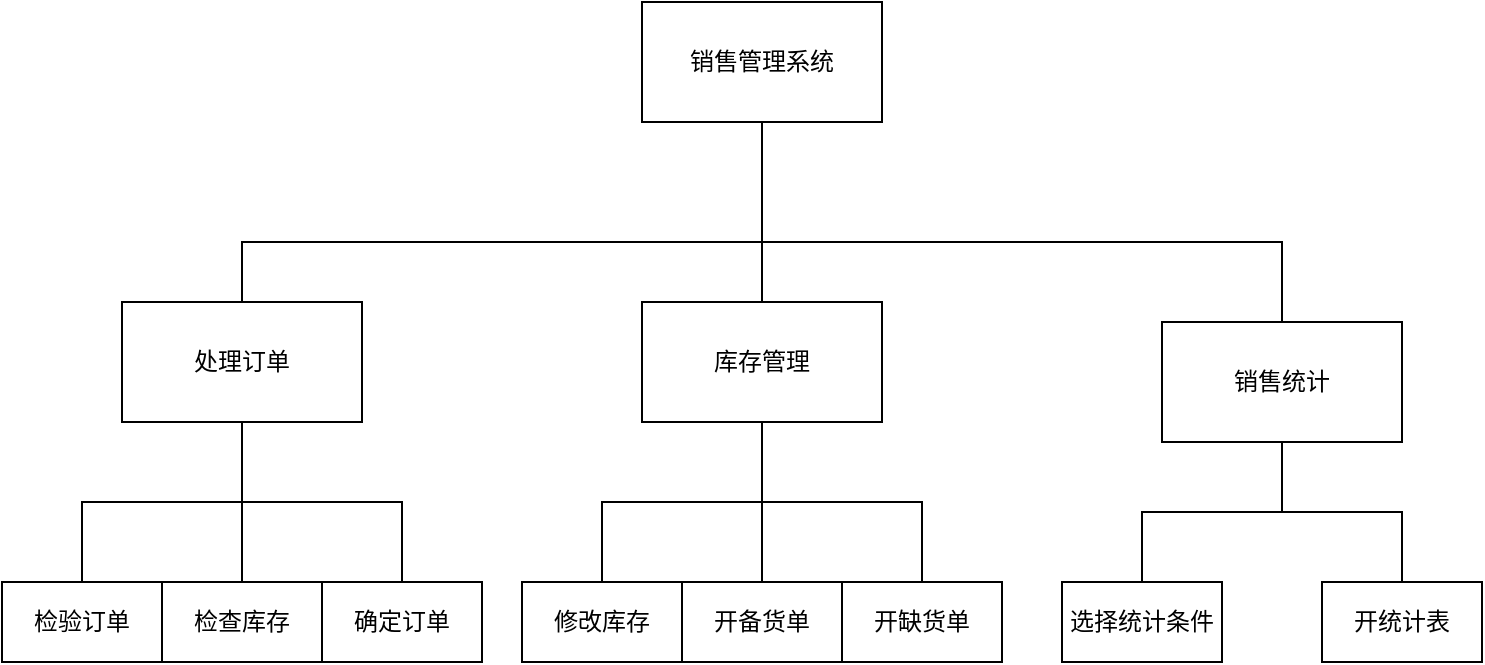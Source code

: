 <mxfile version="13.9.2" type="github">
  <diagram id="Q9l4Aj6OS9bpXnwTEv4X" name="Page-1">
    <mxGraphModel dx="1038" dy="587" grid="1" gridSize="10" guides="1" tooltips="1" connect="1" arrows="1" fold="1" page="1" pageScale="1" pageWidth="827" pageHeight="1169" math="0" shadow="0">
      <root>
        <mxCell id="0" />
        <mxCell id="1" parent="0" />
        <mxCell id="7U7u2tzZs3FJr7_SHi5N-1" value="销售管理系统" style="rounded=0;whiteSpace=wrap;html=1;" vertex="1" parent="1">
          <mxGeometry x="320" y="70" width="120" height="60" as="geometry" />
        </mxCell>
        <mxCell id="7U7u2tzZs3FJr7_SHi5N-23" style="edgeStyle=orthogonalEdgeStyle;rounded=0;orthogonalLoop=1;jettySize=auto;html=1;endArrow=none;endFill=0;" edge="1" parent="1" source="7U7u2tzZs3FJr7_SHi5N-2" target="7U7u2tzZs3FJr7_SHi5N-1">
          <mxGeometry relative="1" as="geometry">
            <Array as="points">
              <mxPoint x="120" y="190" />
              <mxPoint x="380" y="190" />
            </Array>
          </mxGeometry>
        </mxCell>
        <mxCell id="7U7u2tzZs3FJr7_SHi5N-2" value="处理订单" style="rounded=0;whiteSpace=wrap;html=1;" vertex="1" parent="1">
          <mxGeometry x="60" y="220" width="120" height="60" as="geometry" />
        </mxCell>
        <mxCell id="7U7u2tzZs3FJr7_SHi5N-24" style="edgeStyle=orthogonalEdgeStyle;rounded=0;orthogonalLoop=1;jettySize=auto;html=1;endArrow=none;endFill=0;" edge="1" parent="1" source="7U7u2tzZs3FJr7_SHi5N-3" target="7U7u2tzZs3FJr7_SHi5N-1">
          <mxGeometry relative="1" as="geometry" />
        </mxCell>
        <mxCell id="7U7u2tzZs3FJr7_SHi5N-3" value="库存管理" style="rounded=0;whiteSpace=wrap;html=1;" vertex="1" parent="1">
          <mxGeometry x="320" y="220" width="120" height="60" as="geometry" />
        </mxCell>
        <mxCell id="7U7u2tzZs3FJr7_SHi5N-25" style="edgeStyle=orthogonalEdgeStyle;rounded=0;orthogonalLoop=1;jettySize=auto;html=1;endArrow=none;endFill=0;" edge="1" parent="1" source="7U7u2tzZs3FJr7_SHi5N-4" target="7U7u2tzZs3FJr7_SHi5N-1">
          <mxGeometry relative="1" as="geometry">
            <Array as="points">
              <mxPoint x="640" y="190" />
              <mxPoint x="380" y="190" />
            </Array>
          </mxGeometry>
        </mxCell>
        <mxCell id="7U7u2tzZs3FJr7_SHi5N-4" value="销售统计" style="rounded=0;whiteSpace=wrap;html=1;" vertex="1" parent="1">
          <mxGeometry x="580" y="230" width="120" height="60" as="geometry" />
        </mxCell>
        <mxCell id="7U7u2tzZs3FJr7_SHi5N-22" style="edgeStyle=orthogonalEdgeStyle;rounded=0;orthogonalLoop=1;jettySize=auto;html=1;endArrow=none;endFill=0;" edge="1" parent="1" source="7U7u2tzZs3FJr7_SHi5N-5" target="7U7u2tzZs3FJr7_SHi5N-2">
          <mxGeometry relative="1" as="geometry" />
        </mxCell>
        <mxCell id="7U7u2tzZs3FJr7_SHi5N-5" value="检验订单" style="rounded=0;whiteSpace=wrap;html=1;" vertex="1" parent="1">
          <mxGeometry y="360" width="80" height="40" as="geometry" />
        </mxCell>
        <mxCell id="7U7u2tzZs3FJr7_SHi5N-19" style="edgeStyle=orthogonalEdgeStyle;rounded=0;orthogonalLoop=1;jettySize=auto;html=1;endArrow=none;endFill=0;" edge="1" parent="1" source="7U7u2tzZs3FJr7_SHi5N-6" target="7U7u2tzZs3FJr7_SHi5N-2">
          <mxGeometry relative="1" as="geometry" />
        </mxCell>
        <mxCell id="7U7u2tzZs3FJr7_SHi5N-6" value="检查库存" style="rounded=0;whiteSpace=wrap;html=1;" vertex="1" parent="1">
          <mxGeometry x="80" y="360" width="80" height="40" as="geometry" />
        </mxCell>
        <mxCell id="7U7u2tzZs3FJr7_SHi5N-18" style="edgeStyle=orthogonalEdgeStyle;rounded=0;orthogonalLoop=1;jettySize=auto;html=1;endArrow=none;endFill=0;" edge="1" parent="1" source="7U7u2tzZs3FJr7_SHi5N-7" target="7U7u2tzZs3FJr7_SHi5N-2">
          <mxGeometry relative="1" as="geometry" />
        </mxCell>
        <mxCell id="7U7u2tzZs3FJr7_SHi5N-7" value="确定订单" style="rounded=0;whiteSpace=wrap;html=1;" vertex="1" parent="1">
          <mxGeometry x="160" y="360" width="80" height="40" as="geometry" />
        </mxCell>
        <mxCell id="7U7u2tzZs3FJr7_SHi5N-16" style="edgeStyle=orthogonalEdgeStyle;rounded=0;orthogonalLoop=1;jettySize=auto;html=1;endArrow=none;endFill=0;" edge="1" parent="1" source="7U7u2tzZs3FJr7_SHi5N-8" target="7U7u2tzZs3FJr7_SHi5N-3">
          <mxGeometry relative="1" as="geometry" />
        </mxCell>
        <mxCell id="7U7u2tzZs3FJr7_SHi5N-8" value="修改库存" style="rounded=0;whiteSpace=wrap;html=1;" vertex="1" parent="1">
          <mxGeometry x="260" y="360" width="80" height="40" as="geometry" />
        </mxCell>
        <mxCell id="7U7u2tzZs3FJr7_SHi5N-17" style="edgeStyle=orthogonalEdgeStyle;rounded=0;orthogonalLoop=1;jettySize=auto;html=1;endArrow=none;endFill=0;" edge="1" parent="1" source="7U7u2tzZs3FJr7_SHi5N-9" target="7U7u2tzZs3FJr7_SHi5N-3">
          <mxGeometry relative="1" as="geometry" />
        </mxCell>
        <mxCell id="7U7u2tzZs3FJr7_SHi5N-9" value="开备货单" style="rounded=0;whiteSpace=wrap;html=1;" vertex="1" parent="1">
          <mxGeometry x="340" y="360" width="80" height="40" as="geometry" />
        </mxCell>
        <mxCell id="7U7u2tzZs3FJr7_SHi5N-15" style="edgeStyle=orthogonalEdgeStyle;rounded=0;orthogonalLoop=1;jettySize=auto;html=1;endArrow=none;endFill=0;" edge="1" parent="1" source="7U7u2tzZs3FJr7_SHi5N-10" target="7U7u2tzZs3FJr7_SHi5N-3">
          <mxGeometry relative="1" as="geometry" />
        </mxCell>
        <mxCell id="7U7u2tzZs3FJr7_SHi5N-10" value="开缺货单" style="rounded=0;whiteSpace=wrap;html=1;" vertex="1" parent="1">
          <mxGeometry x="420" y="360" width="80" height="40" as="geometry" />
        </mxCell>
        <mxCell id="7U7u2tzZs3FJr7_SHi5N-13" style="edgeStyle=orthogonalEdgeStyle;rounded=0;orthogonalLoop=1;jettySize=auto;html=1;endArrow=none;endFill=0;" edge="1" parent="1" source="7U7u2tzZs3FJr7_SHi5N-11" target="7U7u2tzZs3FJr7_SHi5N-4">
          <mxGeometry relative="1" as="geometry" />
        </mxCell>
        <mxCell id="7U7u2tzZs3FJr7_SHi5N-11" value="选择统计条件" style="rounded=0;whiteSpace=wrap;html=1;" vertex="1" parent="1">
          <mxGeometry x="530" y="360" width="80" height="40" as="geometry" />
        </mxCell>
        <mxCell id="7U7u2tzZs3FJr7_SHi5N-14" style="edgeStyle=orthogonalEdgeStyle;rounded=0;orthogonalLoop=1;jettySize=auto;html=1;endArrow=none;endFill=0;" edge="1" parent="1" source="7U7u2tzZs3FJr7_SHi5N-12" target="7U7u2tzZs3FJr7_SHi5N-4">
          <mxGeometry relative="1" as="geometry" />
        </mxCell>
        <mxCell id="7U7u2tzZs3FJr7_SHi5N-12" value="开统计表" style="rounded=0;whiteSpace=wrap;html=1;" vertex="1" parent="1">
          <mxGeometry x="660" y="360" width="80" height="40" as="geometry" />
        </mxCell>
      </root>
    </mxGraphModel>
  </diagram>
</mxfile>
